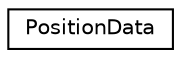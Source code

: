 digraph "Graphical Class Hierarchy"
{
  edge [fontname="Helvetica",fontsize="10",labelfontname="Helvetica",labelfontsize="10"];
  node [fontname="Helvetica",fontsize="10",shape=record];
  rankdir="LR";
  Node0 [label="PositionData",height=0.2,width=0.4,color="black", fillcolor="white", style="filled",URL="$class_position_data.html"];
}
